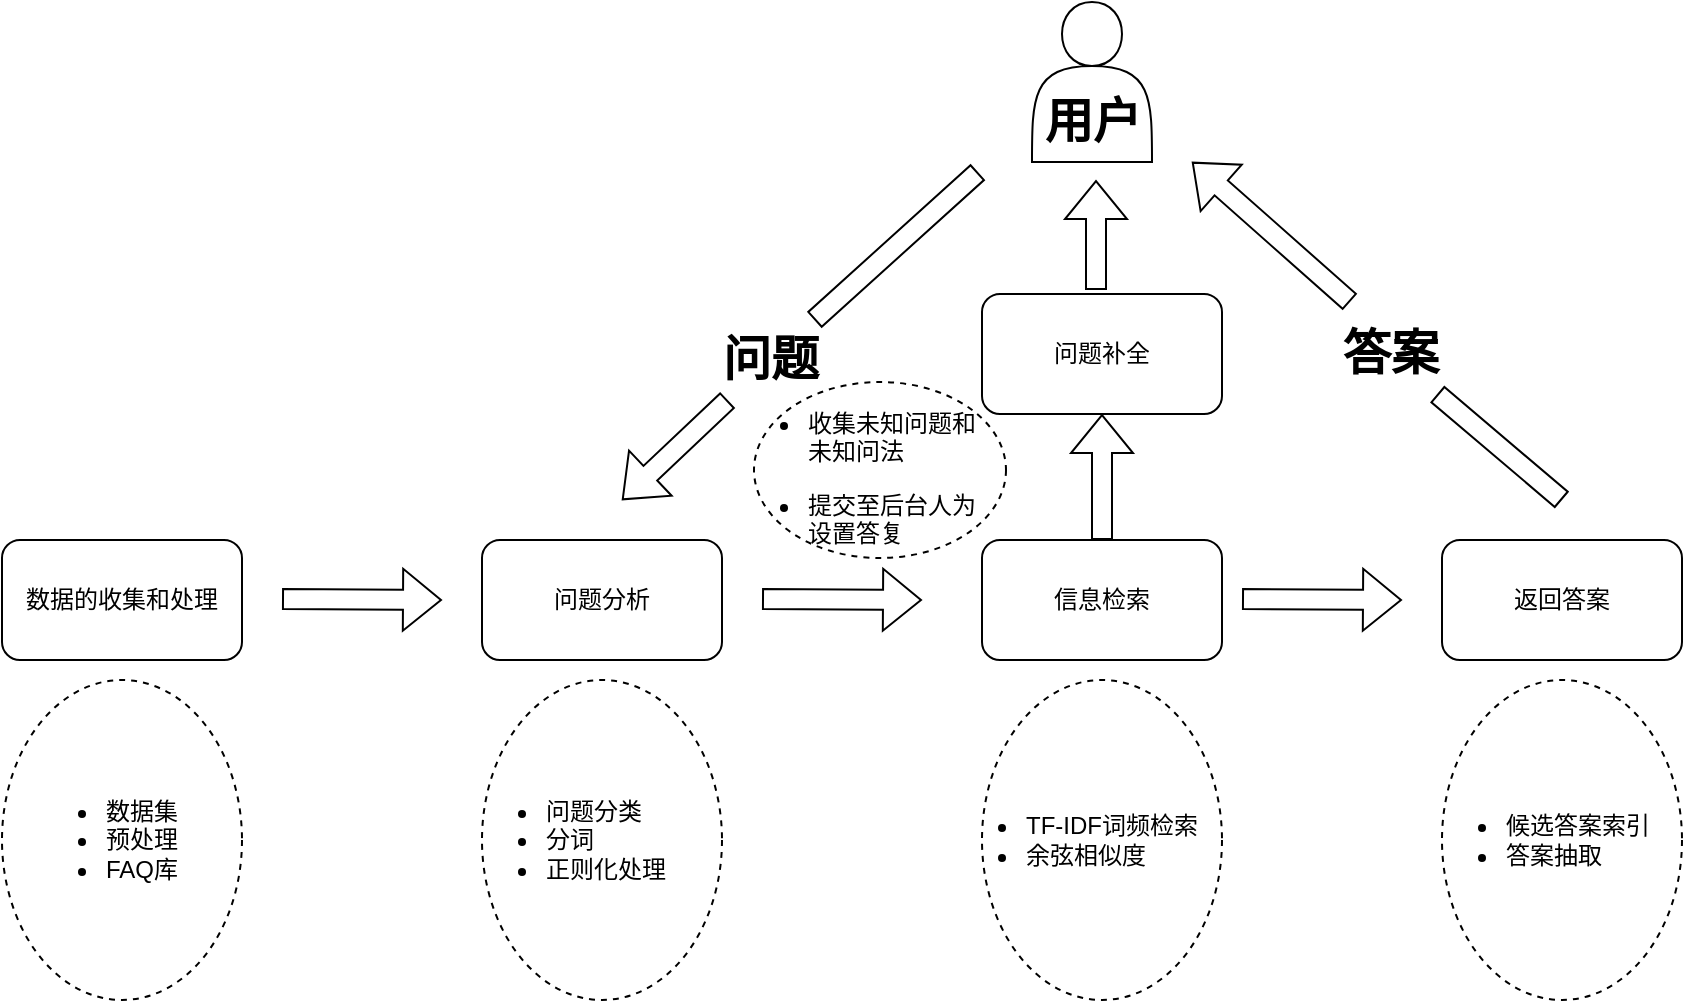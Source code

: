 <mxfile version="21.2.9" type="github" pages="3">
  <diagram name="第 1 页" id="9k_rCtPJAxfU9cjy0RwR">
    <mxGraphModel dx="1621" dy="1143" grid="0" gridSize="10" guides="1" tooltips="1" connect="1" arrows="1" fold="1" page="0" pageScale="1" pageWidth="827" pageHeight="1169" background="none" math="0" shadow="0">
      <root>
        <mxCell id="0" />
        <mxCell id="1" parent="0" />
        <mxCell id="VXeoQZlyLiipx-zeGLDP-1" value="&lt;p class=&quot;MsoNormal&quot;&gt;问题分析&lt;/p&gt;" style="rounded=1;whiteSpace=wrap;html=1;" parent="1" vertex="1">
          <mxGeometry x="40" y="250" width="120" height="60" as="geometry" />
        </mxCell>
        <mxCell id="VXeoQZlyLiipx-zeGLDP-2" value="&lt;p class=&quot;MsoNormal&quot;&gt;数据的收集和处理&lt;/p&gt;" style="rounded=1;whiteSpace=wrap;html=1;" parent="1" vertex="1">
          <mxGeometry x="-200" y="250" width="120" height="60" as="geometry" />
        </mxCell>
        <mxCell id="VXeoQZlyLiipx-zeGLDP-3" value="&lt;p class=&quot;MsoNormal&quot;&gt;信息检索&lt;/p&gt;" style="rounded=1;whiteSpace=wrap;html=1;" parent="1" vertex="1">
          <mxGeometry x="290" y="250" width="120" height="60" as="geometry" />
        </mxCell>
        <mxCell id="VXeoQZlyLiipx-zeGLDP-4" value="&lt;p class=&quot;MsoNormal&quot;&gt;返回答案&lt;/p&gt;" style="rounded=1;whiteSpace=wrap;html=1;" parent="1" vertex="1">
          <mxGeometry x="520" y="250" width="120" height="60" as="geometry" />
        </mxCell>
        <mxCell id="VXeoQZlyLiipx-zeGLDP-5" value="" style="shape=flexArrow;endArrow=classic;html=1;rounded=0;" parent="1" edge="1">
          <mxGeometry width="50" height="50" relative="1" as="geometry">
            <mxPoint x="-60" y="279.5" as="sourcePoint" />
            <mxPoint x="20" y="280" as="targetPoint" />
          </mxGeometry>
        </mxCell>
        <mxCell id="VXeoQZlyLiipx-zeGLDP-7" value="" style="shape=flexArrow;endArrow=classic;html=1;rounded=0;" parent="1" edge="1">
          <mxGeometry width="50" height="50" relative="1" as="geometry">
            <mxPoint x="180" y="279.5" as="sourcePoint" />
            <mxPoint x="260" y="280" as="targetPoint" />
          </mxGeometry>
        </mxCell>
        <mxCell id="VXeoQZlyLiipx-zeGLDP-8" value="" style="shape=flexArrow;endArrow=classic;html=1;rounded=0;" parent="1" edge="1">
          <mxGeometry width="50" height="50" relative="1" as="geometry">
            <mxPoint x="420" y="279.5" as="sourcePoint" />
            <mxPoint x="500" y="280" as="targetPoint" />
          </mxGeometry>
        </mxCell>
        <mxCell id="VXeoQZlyLiipx-zeGLDP-9" value="" style="ellipse;whiteSpace=wrap;html=1;align=center;dashed=1;" parent="1" vertex="1">
          <mxGeometry x="-200" y="320" width="120" height="160" as="geometry" />
        </mxCell>
        <mxCell id="VXeoQZlyLiipx-zeGLDP-11" value="" style="ellipse;whiteSpace=wrap;html=1;align=center;dashed=1;" parent="1" vertex="1">
          <mxGeometry x="40" y="320" width="120" height="160" as="geometry" />
        </mxCell>
        <mxCell id="VXeoQZlyLiipx-zeGLDP-12" value="&lt;ul&gt;&lt;li&gt;数据集&lt;/li&gt;&lt;li&gt;预处理&lt;/li&gt;&lt;li&gt;FAQ库&lt;/li&gt;&lt;/ul&gt;" style="text;strokeColor=none;fillColor=none;html=1;whiteSpace=wrap;verticalAlign=middle;overflow=hidden;" parent="1" vertex="1">
          <mxGeometry x="-190" y="360" width="100" height="80" as="geometry" />
        </mxCell>
        <mxCell id="VXeoQZlyLiipx-zeGLDP-10" value="&lt;ul&gt;&lt;li&gt;问题分类&lt;/li&gt;&lt;li&gt;分词&lt;br&gt;&lt;/li&gt;&lt;li&gt;正则化处理&lt;/li&gt;&lt;/ul&gt;" style="text;strokeColor=none;fillColor=none;html=1;whiteSpace=wrap;verticalAlign=middle;overflow=hidden;" parent="1" vertex="1">
          <mxGeometry x="30" y="360" width="140" height="80" as="geometry" />
        </mxCell>
        <mxCell id="VXeoQZlyLiipx-zeGLDP-13" value="" style="shape=flexArrow;endArrow=classic;html=1;rounded=0;startArrow=none;entryX=1;entryY=1;entryDx=0;entryDy=0;" parent="1" edge="1" target="VXeoQZlyLiipx-zeGLDP-16">
          <mxGeometry width="50" height="50" relative="1" as="geometry">
            <mxPoint x="474" y="131" as="sourcePoint" />
            <mxPoint x="392" y="73" as="targetPoint" />
          </mxGeometry>
        </mxCell>
        <mxCell id="VXeoQZlyLiipx-zeGLDP-14" value="" style="shape=flexArrow;endArrow=classic;html=1;rounded=0;startArrow=none;" parent="1" source="VXeoQZlyLiipx-zeGLDP-21" edge="1">
          <mxGeometry width="50" height="50" relative="1" as="geometry">
            <mxPoint x="270" y="100" as="sourcePoint" />
            <mxPoint x="110" y="230" as="targetPoint" />
          </mxGeometry>
        </mxCell>
        <mxCell id="VXeoQZlyLiipx-zeGLDP-15" value="" style="shape=actor;whiteSpace=wrap;html=1;" parent="1" vertex="1">
          <mxGeometry x="315" y="-19" width="60" height="80" as="geometry" />
        </mxCell>
        <mxCell id="VXeoQZlyLiipx-zeGLDP-16" value="用户" style="text;strokeColor=none;fillColor=none;html=1;fontSize=24;fontStyle=1;verticalAlign=middle;align=center;" parent="1" vertex="1">
          <mxGeometry x="295" y="21" width="100" height="40" as="geometry" />
        </mxCell>
        <mxCell id="VXeoQZlyLiipx-zeGLDP-17" value="" style="ellipse;whiteSpace=wrap;html=1;align=center;dashed=1;" parent="1" vertex="1">
          <mxGeometry x="290" y="320" width="120" height="160" as="geometry" />
        </mxCell>
        <mxCell id="VXeoQZlyLiipx-zeGLDP-18" value="" style="ellipse;whiteSpace=wrap;html=1;align=center;dashed=1;" parent="1" vertex="1">
          <mxGeometry x="520" y="320" width="120" height="160" as="geometry" />
        </mxCell>
        <mxCell id="VXeoQZlyLiipx-zeGLDP-19" value="&lt;ul&gt;&lt;li style=&quot;border-color: var(--border-color);&quot;&gt;TF-IDF词频检索&lt;/li&gt;&lt;li style=&quot;border-color: var(--border-color);&quot;&gt;余弦相似度&lt;/li&gt;&lt;/ul&gt;" style="text;strokeColor=none;fillColor=none;html=1;whiteSpace=wrap;verticalAlign=middle;overflow=hidden;" parent="1" vertex="1">
          <mxGeometry x="270" y="360" width="130" height="80" as="geometry" />
        </mxCell>
        <mxCell id="VXeoQZlyLiipx-zeGLDP-20" value="&lt;ul&gt;&lt;li&gt;候选答案索引&lt;/li&gt;&lt;li&gt;答案抽取&lt;/li&gt;&lt;/ul&gt;" style="text;strokeColor=none;fillColor=none;html=1;whiteSpace=wrap;verticalAlign=middle;overflow=hidden;" parent="1" vertex="1">
          <mxGeometry x="510" y="360" width="120" height="80" as="geometry" />
        </mxCell>
        <mxCell id="VXeoQZlyLiipx-zeGLDP-22" value="" style="shape=flexArrow;endArrow=none;html=1;rounded=0;" parent="1" target="VXeoQZlyLiipx-zeGLDP-21" edge="1">
          <mxGeometry width="50" height="50" relative="1" as="geometry">
            <mxPoint x="288" y="66" as="sourcePoint" />
            <mxPoint x="110" y="230" as="targetPoint" />
          </mxGeometry>
        </mxCell>
        <mxCell id="VXeoQZlyLiipx-zeGLDP-21" value="问题" style="text;strokeColor=none;fillColor=none;html=1;fontSize=24;fontStyle=1;verticalAlign=middle;align=center;" parent="1" vertex="1">
          <mxGeometry x="134" y="140" width="100" height="40" as="geometry" />
        </mxCell>
        <mxCell id="VXeoQZlyLiipx-zeGLDP-24" value="" style="shape=flexArrow;endArrow=none;html=1;rounded=0;" parent="1" target="VXeoQZlyLiipx-zeGLDP-23" edge="1">
          <mxGeometry width="50" height="50" relative="1" as="geometry">
            <mxPoint x="580" y="230" as="sourcePoint" />
            <mxPoint x="390" y="100" as="targetPoint" />
          </mxGeometry>
        </mxCell>
        <mxCell id="VXeoQZlyLiipx-zeGLDP-23" value="答案" style="text;strokeColor=none;fillColor=none;html=1;fontSize=24;fontStyle=1;verticalAlign=middle;align=center;" parent="1" vertex="1">
          <mxGeometry x="444" y="137" width="100" height="40" as="geometry" />
        </mxCell>
        <mxCell id="i1Twc_EbwiWZiLiTT1S2-1" value="" style="shape=flexArrow;endArrow=classic;html=1;rounded=0;entryX=0.5;entryY=1;entryDx=0;entryDy=0;" edge="1" parent="1" source="VXeoQZlyLiipx-zeGLDP-3" target="i1Twc_EbwiWZiLiTT1S2-2">
          <mxGeometry width="50" height="50" relative="1" as="geometry">
            <mxPoint x="408" y="314" as="sourcePoint" />
            <mxPoint x="462" y="505" as="targetPoint" />
          </mxGeometry>
        </mxCell>
        <mxCell id="i1Twc_EbwiWZiLiTT1S2-2" value="问题补全" style="rounded=1;whiteSpace=wrap;html=1;" vertex="1" parent="1">
          <mxGeometry x="290" y="127" width="120" height="60" as="geometry" />
        </mxCell>
        <mxCell id="i1Twc_EbwiWZiLiTT1S2-3" value="" style="shape=flexArrow;endArrow=classic;html=1;rounded=0;" edge="1" parent="1">
          <mxGeometry width="50" height="50" relative="1" as="geometry">
            <mxPoint x="347" y="125" as="sourcePoint" />
            <mxPoint x="347" y="70" as="targetPoint" />
          </mxGeometry>
        </mxCell>
        <mxCell id="i1Twc_EbwiWZiLiTT1S2-4" value="" style="ellipse;whiteSpace=wrap;html=1;align=center;dashed=1;" vertex="1" parent="1">
          <mxGeometry x="176" y="171" width="126" height="88" as="geometry" />
        </mxCell>
        <mxCell id="i1Twc_EbwiWZiLiTT1S2-5" value="&lt;ul&gt;&lt;li style=&quot;&quot;&gt;&lt;p class=&quot;MsoNormal&quot;&gt;&lt;font style=&quot;font-size: 12px;&quot; face=&quot;宋体&quot;&gt;收集&lt;/font&gt;&lt;span style=&quot;font-family: &amp;quot;Times New Roman&amp;quot;;&quot;&gt;&lt;font style=&quot;font-size: 12px;&quot; face=&quot;宋体&quot;&gt;未知问题和未知问法&lt;/font&gt;&lt;/span&gt;&lt;/p&gt;&lt;/li&gt;&lt;li style=&quot;&quot;&gt;&lt;p class=&quot;MsoNormal&quot;&gt;&lt;span style=&quot;font-family: &amp;quot;Times New Roman&amp;quot;;&quot;&gt;&lt;font style=&quot;font-size: 12px;&quot; face=&quot;宋体&quot;&gt;提交至后台人为设置答复&lt;/font&gt;&lt;/span&gt;&lt;/p&gt;&lt;/li&gt;&lt;/ul&gt;" style="text;strokeColor=none;fillColor=none;html=1;whiteSpace=wrap;verticalAlign=middle;overflow=hidden;" vertex="1" parent="1">
          <mxGeometry x="161" y="170" width="134" height="89" as="geometry" />
        </mxCell>
      </root>
    </mxGraphModel>
  </diagram>
  <diagram id="ycOy1lE6ail_rDYpfQKt" name="第 2 页">
    <mxGraphModel dx="1621" dy="1143" grid="0" gridSize="10" guides="1" tooltips="1" connect="1" arrows="1" fold="1" page="0" pageScale="1" pageWidth="827" pageHeight="1169" math="0" shadow="0">
      <root>
        <mxCell id="0" />
        <mxCell id="1" parent="0" />
        <mxCell id="4jKozUlBTK5qNhABJNXw-11" value="" style="verticalLabelPosition=bottom;verticalAlign=top;html=1;shape=mxgraph.basic.patternFillRect;fillStyle=diag;step=5;fillStrokeWidth=0.2;fillStrokeColor=#dddddd;" parent="1" vertex="1">
          <mxGeometry x="-10" y="10" width="730" height="400" as="geometry" />
        </mxCell>
        <mxCell id="4jKozUlBTK5qNhABJNXw-1" value="sentence" style="rounded=0;whiteSpace=wrap;html=1;" parent="1" vertex="1">
          <mxGeometry x="90" y="-80" width="120" height="60" as="geometry" />
        </mxCell>
        <mxCell id="4jKozUlBTK5qNhABJNXw-2" value="兼容性处理" style="rounded=0;whiteSpace=wrap;html=1;" parent="1" vertex="1">
          <mxGeometry x="450" y="-80" width="120" height="60" as="geometry" />
        </mxCell>
        <mxCell id="4jKozUlBTK5qNhABJNXw-3" value="基于词典分词结果" style="rounded=0;whiteSpace=wrap;html=1;" parent="1" vertex="1">
          <mxGeometry x="90" y="40" width="120" height="60" as="geometry" />
        </mxCell>
        <mxCell id="4jKozUlBTK5qNhABJNXw-4" value="词性标注及用于词性标注的新词发现" style="rounded=0;whiteSpace=wrap;html=1;" parent="1" vertex="1">
          <mxGeometry x="90" y="160" width="120" height="60" as="geometry" />
        </mxCell>
        <mxCell id="4jKozUlBTK5qNhABJNXw-5" value="词性标注结果" style="rounded=0;whiteSpace=wrap;html=1;" parent="1" vertex="1">
          <mxGeometry x="90" y="280" width="120" height="60" as="geometry" />
        </mxCell>
        <mxCell id="4jKozUlBTK5qNhABJNXw-6" value="关键词提取" style="rounded=0;whiteSpace=wrap;html=1;" parent="1" vertex="1">
          <mxGeometry x="320" y="160" width="120" height="60" as="geometry" />
        </mxCell>
        <mxCell id="4jKozUlBTK5qNhABJNXw-7" value="关键词提取结果" style="rounded=0;whiteSpace=wrap;html=1;" parent="1" vertex="1">
          <mxGeometry x="320" y="280" width="120" height="60" as="geometry" />
        </mxCell>
        <mxCell id="4jKozUlBTK5qNhABJNXw-8" value="分词结果" style="rounded=0;whiteSpace=wrap;html=1;" parent="1" vertex="1">
          <mxGeometry x="520" y="280" width="120" height="60" as="geometry" />
        </mxCell>
        <mxCell id="4jKozUlBTK5qNhABJNXw-9" value="新词发现" style="rounded=0;whiteSpace=wrap;html=1;" parent="1" vertex="1">
          <mxGeometry x="520" y="40" width="120" height="60" as="geometry" />
        </mxCell>
        <mxCell id="4jKozUlBTK5qNhABJNXw-12" value="" style="endArrow=classic;html=1;rounded=0;exitX=0.5;exitY=1;exitDx=0;exitDy=0;" parent="1" source="4jKozUlBTK5qNhABJNXw-1" edge="1">
          <mxGeometry width="50" height="50" relative="1" as="geometry">
            <mxPoint x="170" y="220" as="sourcePoint" />
            <mxPoint x="150" y="40" as="targetPoint" />
          </mxGeometry>
        </mxCell>
        <mxCell id="4jKozUlBTK5qNhABJNXw-13" value="" style="endArrow=classic;html=1;rounded=0;exitX=0.5;exitY=1;exitDx=0;exitDy=0;" parent="1" edge="1">
          <mxGeometry width="50" height="50" relative="1" as="geometry">
            <mxPoint x="149.5" y="100" as="sourcePoint" />
            <mxPoint x="149.5" y="160" as="targetPoint" />
          </mxGeometry>
        </mxCell>
        <mxCell id="4jKozUlBTK5qNhABJNXw-14" value="" style="endArrow=classic;html=1;rounded=0;exitX=0.5;exitY=1;exitDx=0;exitDy=0;" parent="1" edge="1">
          <mxGeometry width="50" height="50" relative="1" as="geometry">
            <mxPoint x="149.5" y="220" as="sourcePoint" />
            <mxPoint x="149.5" y="280" as="targetPoint" />
          </mxGeometry>
        </mxCell>
        <mxCell id="4jKozUlBTK5qNhABJNXw-15" value="" style="endArrow=classic;html=1;rounded=0;exitX=0.5;exitY=1;exitDx=0;exitDy=0;" parent="1" edge="1">
          <mxGeometry width="50" height="50" relative="1" as="geometry">
            <mxPoint x="379.5" y="220" as="sourcePoint" />
            <mxPoint x="379.5" y="280" as="targetPoint" />
          </mxGeometry>
        </mxCell>
        <mxCell id="4jKozUlBTK5qNhABJNXw-16" value="" style="endArrow=classic;html=1;rounded=0;" parent="1" edge="1">
          <mxGeometry width="50" height="50" relative="1" as="geometry">
            <mxPoint x="580" y="100" as="sourcePoint" />
            <mxPoint x="579.5" y="280" as="targetPoint" />
          </mxGeometry>
        </mxCell>
        <mxCell id="4jKozUlBTK5qNhABJNXw-17" value="" style="endArrow=classic;html=1;rounded=0;" parent="1" edge="1">
          <mxGeometry width="50" height="50" relative="1" as="geometry">
            <mxPoint x="510" y="-20" as="sourcePoint" />
            <mxPoint x="510" y="10" as="targetPoint" />
          </mxGeometry>
        </mxCell>
        <mxCell id="4jKozUlBTK5qNhABJNXw-18" value="" style="endArrow=classic;html=1;rounded=0;" parent="1" edge="1">
          <mxGeometry width="50" height="50" relative="1" as="geometry">
            <mxPoint x="580" y="136" as="sourcePoint" />
            <mxPoint x="379.5" y="160" as="targetPoint" />
            <Array as="points">
              <mxPoint x="380" y="136" />
            </Array>
          </mxGeometry>
        </mxCell>
      </root>
    </mxGraphModel>
  </diagram>
  <diagram id="BSb3nH8qiWQDSn-JlYLv" name="第 3 页">
    <mxGraphModel dx="2028" dy="991" grid="0" gridSize="10" guides="1" tooltips="1" connect="1" arrows="1" fold="1" page="0" pageScale="1" pageWidth="827" pageHeight="1169" math="0" shadow="0">
      <root>
        <mxCell id="0" />
        <mxCell id="1" parent="0" />
        <mxCell id="iBUrKU4FkDZn9cnNOTZS-1" value="测试集" style="strokeWidth=2;html=1;shape=mxgraph.flowchart.multi-document;whiteSpace=wrap;" vertex="1" parent="1">
          <mxGeometry x="250" y="80" width="88" height="60" as="geometry" />
        </mxCell>
        <mxCell id="iBUrKU4FkDZn9cnNOTZS-2" value="训练集" style="strokeWidth=2;html=1;shape=mxgraph.flowchart.multi-document;whiteSpace=wrap;" vertex="1" parent="1">
          <mxGeometry x="-50" y="80" width="88" height="60" as="geometry" />
        </mxCell>
        <mxCell id="iBUrKU4FkDZn9cnNOTZS-3" value="未标记文本" style="strokeWidth=2;html=1;shape=mxgraph.flowchart.multi-document;whiteSpace=wrap;" vertex="1" parent="1">
          <mxGeometry x="586" y="80" width="88" height="60" as="geometry" />
        </mxCell>
        <mxCell id="iBUrKU4FkDZn9cnNOTZS-4" value="" style="verticalLabelPosition=bottom;verticalAlign=top;html=1;shape=mxgraph.basic.patternFillRect;fillStyle=diag;step=5;fillStrokeWidth=0.2;fillStrokeColor=#dddddd;" vertex="1" parent="1">
          <mxGeometry x="-116" y="200" width="220" height="330" as="geometry" />
        </mxCell>
        <mxCell id="iBUrKU4FkDZn9cnNOTZS-7" value="" style="verticalLabelPosition=bottom;verticalAlign=top;html=1;shape=mxgraph.basic.patternFillRect;fillStyle=diag;step=5;fillStrokeWidth=0.2;fillStrokeColor=#dddddd;" vertex="1" parent="1">
          <mxGeometry x="184" y="200" width="220" height="400" as="geometry" />
        </mxCell>
        <mxCell id="iBUrKU4FkDZn9cnNOTZS-8" value="" style="verticalLabelPosition=bottom;verticalAlign=top;html=1;shape=mxgraph.basic.patternFillRect;fillStyle=diag;step=5;fillStrokeWidth=0.2;fillStrokeColor=#dddddd;" vertex="1" parent="1">
          <mxGeometry x="520" y="200" width="220" height="400" as="geometry" />
        </mxCell>
        <mxCell id="iBUrKU4FkDZn9cnNOTZS-9" value="文本预处理" style="rounded=0;whiteSpace=wrap;html=1;" vertex="1" parent="1">
          <mxGeometry x="-66" y="230" width="120" height="60" as="geometry" />
        </mxCell>
        <mxCell id="iBUrKU4FkDZn9cnNOTZS-10" value="去掉停用词" style="rounded=0;whiteSpace=wrap;html=1;" vertex="1" parent="1">
          <mxGeometry x="-66" y="370" width="120" height="60" as="geometry" />
        </mxCell>
        <mxCell id="iBUrKU4FkDZn9cnNOTZS-11" value="分词" style="rounded=0;whiteSpace=wrap;html=1;" vertex="1" parent="1">
          <mxGeometry x="-66" y="300" width="120" height="60" as="geometry" />
        </mxCell>
        <mxCell id="iBUrKU4FkDZn9cnNOTZS-12" value="类别关键词提取" style="rounded=0;whiteSpace=wrap;html=1;" vertex="1" parent="1">
          <mxGeometry x="-66" y="440" width="120" height="60" as="geometry" />
        </mxCell>
        <mxCell id="iBUrKU4FkDZn9cnNOTZS-13" value="文本预处理" style="rounded=0;whiteSpace=wrap;html=1;" vertex="1" parent="1">
          <mxGeometry x="240" y="230" width="120" height="60" as="geometry" />
        </mxCell>
        <mxCell id="iBUrKU4FkDZn9cnNOTZS-14" value="分词" style="rounded=0;whiteSpace=wrap;html=1;" vertex="1" parent="1">
          <mxGeometry x="240" y="300" width="120" height="60" as="geometry" />
        </mxCell>
        <mxCell id="iBUrKU4FkDZn9cnNOTZS-15" value="去掉停用词" style="rounded=0;whiteSpace=wrap;html=1;" vertex="1" parent="1">
          <mxGeometry x="240" y="370" width="120" height="60" as="geometry" />
        </mxCell>
        <mxCell id="iBUrKU4FkDZn9cnNOTZS-16" value="文本关键词提取" style="rounded=0;whiteSpace=wrap;html=1;" vertex="1" parent="1">
          <mxGeometry x="240" y="440" width="120" height="60" as="geometry" />
        </mxCell>
        <mxCell id="iBUrKU4FkDZn9cnNOTZS-17" value="根据余弦相似度分类文本" style="rounded=0;whiteSpace=wrap;html=1;" vertex="1" parent="1">
          <mxGeometry x="240" y="510" width="120" height="60" as="geometry" />
        </mxCell>
        <mxCell id="iBUrKU4FkDZn9cnNOTZS-18" value="文本预处理" style="rounded=0;whiteSpace=wrap;html=1;" vertex="1" parent="1">
          <mxGeometry x="570" y="230" width="120" height="60" as="geometry" />
        </mxCell>
        <mxCell id="iBUrKU4FkDZn9cnNOTZS-19" value="分词" style="rounded=0;whiteSpace=wrap;html=1;" vertex="1" parent="1">
          <mxGeometry x="570" y="300" width="120" height="60" as="geometry" />
        </mxCell>
        <mxCell id="iBUrKU4FkDZn9cnNOTZS-20" value="去掉停用词" style="rounded=0;whiteSpace=wrap;html=1;" vertex="1" parent="1">
          <mxGeometry x="570" y="370" width="120" height="60" as="geometry" />
        </mxCell>
        <mxCell id="iBUrKU4FkDZn9cnNOTZS-21" value="文本关键词提取" style="rounded=0;whiteSpace=wrap;html=1;" vertex="1" parent="1">
          <mxGeometry x="570" y="440" width="120" height="60" as="geometry" />
        </mxCell>
        <mxCell id="iBUrKU4FkDZn9cnNOTZS-22" value="根据余弦相似度分类文本" style="rounded=0;whiteSpace=wrap;html=1;" vertex="1" parent="1">
          <mxGeometry x="570" y="510" width="120" height="60" as="geometry" />
        </mxCell>
        <mxCell id="iBUrKU4FkDZn9cnNOTZS-24" value="" style="html=1;shadow=0;dashed=0;align=center;verticalAlign=middle;shape=mxgraph.arrows2.arrow;dy=0.54;dx=27;direction=south;notch=0;" vertex="1" parent="1">
          <mxGeometry x="-50" y="150" width="70" height="50" as="geometry" />
        </mxCell>
        <mxCell id="iBUrKU4FkDZn9cnNOTZS-25" value="" style="html=1;shadow=0;dashed=0;align=center;verticalAlign=middle;shape=mxgraph.arrows2.arrow;dy=0.54;dx=27;direction=south;notch=0;" vertex="1" parent="1">
          <mxGeometry x="259" y="150" width="70" height="50" as="geometry" />
        </mxCell>
        <mxCell id="iBUrKU4FkDZn9cnNOTZS-26" value="" style="html=1;shadow=0;dashed=0;align=center;verticalAlign=middle;shape=mxgraph.arrows2.arrow;dy=0.54;dx=27;direction=south;notch=0;" vertex="1" parent="1">
          <mxGeometry x="595" y="150" width="70" height="50" as="geometry" />
        </mxCell>
        <mxCell id="iBUrKU4FkDZn9cnNOTZS-27" value="测试" style="html=1;shadow=0;dashed=0;align=center;verticalAlign=middle;shape=mxgraph.arrows2.arrow;dy=0.6;dx=40;notch=0;" vertex="1" parent="1">
          <mxGeometry x="110" y="320" width="70" height="50" as="geometry" />
        </mxCell>
        <mxCell id="iBUrKU4FkDZn9cnNOTZS-28" value="应用阈值" style="html=1;shadow=0;dashed=0;align=center;verticalAlign=middle;shape=mxgraph.arrows2.arrow;dy=0.6;dx=40;notch=0;" vertex="1" parent="1">
          <mxGeometry x="410" y="300" width="110" height="80" as="geometry" />
        </mxCell>
        <mxCell id="iBUrKU4FkDZn9cnNOTZS-29" value="" style="html=1;shadow=0;dashed=0;align=center;verticalAlign=middle;shape=mxgraph.arrows2.arrow;dy=0.6;dx=40;direction=north;notch=0;" vertex="1" parent="1">
          <mxGeometry x="-38" y="550" width="46" height="150" as="geometry" />
        </mxCell>
        <mxCell id="iBUrKU4FkDZn9cnNOTZS-30" value="" style="verticalLabelPosition=bottom;verticalAlign=top;html=1;shape=mxgraph.basic.patternFillRect;fillStyle=diag;step=5;fillStrokeWidth=0.2;fillStrokeColor=#dddddd;" vertex="1" parent="1">
          <mxGeometry x="-116" y="710" width="856" height="170" as="geometry" />
        </mxCell>
        <mxCell id="iBUrKU4FkDZn9cnNOTZS-31" value="" style="html=1;shadow=0;dashed=0;align=center;verticalAlign=middle;shape=mxgraph.arrows2.arrow;dy=0.6;dx=40;direction=south;notch=0;" vertex="1" parent="1">
          <mxGeometry x="274" y="610" width="40" height="90" as="geometry" />
        </mxCell>
        <mxCell id="iBUrKU4FkDZn9cnNOTZS-32" value="" style="html=1;shadow=0;dashed=0;align=center;verticalAlign=middle;shape=mxgraph.arrows2.arrow;dy=0.6;dx=40;direction=south;notch=0;" vertex="1" parent="1">
          <mxGeometry x="610" y="610" width="40" height="90" as="geometry" />
        </mxCell>
        <mxCell id="iBUrKU4FkDZn9cnNOTZS-33" value="" style="verticalLabelPosition=bottom;verticalAlign=top;html=1;shape=mxgraph.basic.rect;fillColor2=none;strokeWidth=1;size=20;indent=5;" vertex="1" parent="1">
          <mxGeometry x="-75" y="730" width="775" height="40" as="geometry" />
        </mxCell>
        <mxCell id="iBUrKU4FkDZn9cnNOTZS-35" value="" style="verticalLabelPosition=bottom;verticalAlign=top;html=1;shape=mxgraph.basic.rect;fillColor2=none;strokeWidth=1;size=20;indent=5;" vertex="1" parent="1">
          <mxGeometry x="-75" y="780" width="775" height="40" as="geometry" />
        </mxCell>
        <mxCell id="iBUrKU4FkDZn9cnNOTZS-36" value="" style="verticalLabelPosition=bottom;verticalAlign=top;html=1;shape=mxgraph.basic.rect;fillColor2=none;strokeWidth=1;size=20;indent=5;" vertex="1" parent="1">
          <mxGeometry x="-75.5" y="830" width="775" height="40" as="geometry" />
        </mxCell>
        <mxCell id="iBUrKU4FkDZn9cnNOTZS-37" value="判断阈值条件" style="text;html=1;strokeColor=none;fillColor=none;align=center;verticalAlign=middle;whiteSpace=wrap;rounded=0;" vertex="1" parent="1">
          <mxGeometry x="199" y="735" width="190" height="30" as="geometry" />
        </mxCell>
        <mxCell id="iBUrKU4FkDZn9cnNOTZS-38" value="更新训练集" style="text;html=1;strokeColor=none;fillColor=none;align=center;verticalAlign=middle;whiteSpace=wrap;rounded=0;" vertex="1" parent="1">
          <mxGeometry x="243.5" y="785" width="101" height="30" as="geometry" />
        </mxCell>
        <mxCell id="iBUrKU4FkDZn9cnNOTZS-39" value="根据余弦相似度分类文本" style="text;html=1;strokeColor=none;fillColor=none;align=center;verticalAlign=middle;whiteSpace=wrap;rounded=0;" vertex="1" parent="1">
          <mxGeometry x="211" y="835" width="166" height="30" as="geometry" />
        </mxCell>
        <mxCell id="iBUrKU4FkDZn9cnNOTZS-40" value="3.自动更新类别关键词阶段" style="text;html=1;strokeColor=none;fillColor=none;align=center;verticalAlign=middle;whiteSpace=wrap;rounded=0;" vertex="1" parent="1">
          <mxGeometry x="-116" y="705" width="154" height="30" as="geometry" />
        </mxCell>
        <mxCell id="iBUrKU4FkDZn9cnNOTZS-41" value="1.训练阶段" style="text;html=1;strokeColor=none;fillColor=none;align=center;verticalAlign=middle;whiteSpace=wrap;rounded=0;" vertex="1" parent="1">
          <mxGeometry x="-116" y="200" width="60" height="30" as="geometry" />
        </mxCell>
        <mxCell id="iBUrKU4FkDZn9cnNOTZS-42" value="2.测试阶段" style="text;html=1;strokeColor=none;fillColor=none;align=center;verticalAlign=middle;whiteSpace=wrap;rounded=0;" vertex="1" parent="1">
          <mxGeometry x="183.5" y="200" width="60" height="30" as="geometry" />
        </mxCell>
        <mxCell id="iBUrKU4FkDZn9cnNOTZS-43" value="应用" style="text;html=1;strokeColor=none;fillColor=none;align=center;verticalAlign=middle;whiteSpace=wrap;rounded=0;" vertex="1" parent="1">
          <mxGeometry x="520" y="200" width="60" height="30" as="geometry" />
        </mxCell>
      </root>
    </mxGraphModel>
  </diagram>
</mxfile>
